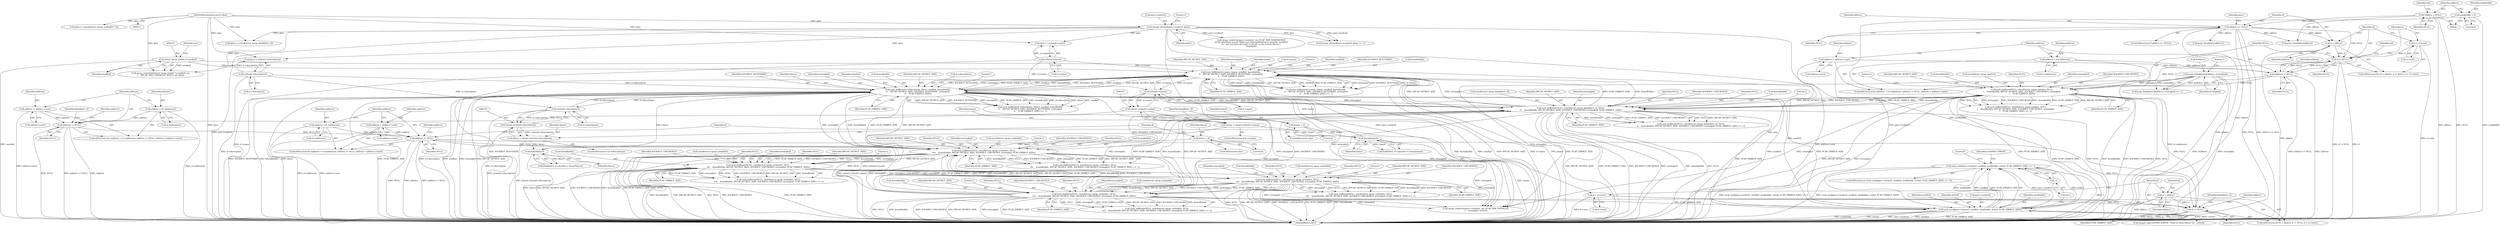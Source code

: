digraph "1_libpcap_617b12c0339db4891d117b661982126c495439ea@API" {
"1000604" [label="(Call,sock_send(pars->sockctrl, sendbuf, sendbufidx, errbuf, PCAP_ERRBUF_SIZE) == -1)"];
"1000605" [label="(Call,sock_send(pars->sockctrl, sendbuf, sendbufidx, errbuf, PCAP_ERRBUF_SIZE))"];
"1000137" [label="(Call,rpcapd_discard(pars->sockctrl, plen))"];
"1000115" [label="(MethodParameterIn,uint32 plen)"];
"1000273" [label="(Call,(struct rpcap_header *) sendbuf)"];
"1000434" [label="(Call,sock_bufferize(d->description, ldescr, sendbuf, &sendbufidx,\n\t\t    RPCAP_NETBUF_SIZE, SOCKBUF_BUFFERIZE, errmsgbuf,\n\t\t    PCAP_ERRBUF_SIZE))"];
"1000332" [label="(Call,strlen(d->description))"];
"1000205" [label="(Call,strlen(d->description))"];
"1000360" [label="(Call,htons(ldescr))"];
"1000337" [label="(Call,ldescr = 0)"];
"1000328" [label="(Call,ldescr = (short) strlen(d->description))"];
"1000330" [label="(Call,(short) strlen(d->description))"];
"1000417" [label="(Call,sock_bufferize(d->name, lname, sendbuf, &sendbufidx,\n\t\t    RPCAP_NETBUF_SIZE, SOCKBUF_BUFFERIZE, errmsgbuf,\n\t\t    PCAP_ERRBUF_SIZE))"];
"1000348" [label="(Call,strlen(d->name))"];
"1000215" [label="(Call,strlen(d->name))"];
"1000366" [label="(Call,htons(lname))"];
"1000353" [label="(Call,lname = 0)"];
"1000344" [label="(Call,lname = (short) strlen(d->name))"];
"1000346" [label="(Call,(short) strlen(d->name))"];
"1000305" [label="(Call,sock_bufferize(NULL, sizeof(struct rpcap_findalldevs_if), NULL,\n\t\t    &sendbufidx, RPCAP_NETBUF_SIZE, SOCKBUF_CHECKONLY, errmsgbuf, PCAP_ERRBUF_SIZE))"];
"1000284" [label="(Call,d != NULL)"];
"1000281" [label="(Call,d = alldevs)"];
"1000158" [label="(Call,alldevs == NULL)"];
"1000125" [label="(Call,*alldevs = NULL)"];
"1000287" [label="(Call,d = d->next)"];
"1000258" [label="(Call,sock_bufferize(NULL, sizeof(struct rpcap_header), NULL,\n\t    &sendbufidx, RPCAP_NETBUF_SIZE, SOCKBUF_CHECKONLY, errmsgbuf,\n\t    PCAP_ERRBUF_SIZE))"];
"1000188" [label="(Call,d != NULL)"];
"1000185" [label="(Call,d = alldevs)"];
"1000191" [label="(Call,d = d->next)"];
"1000229" [label="(Call,address != NULL)"];
"1000224" [label="(Call,address = d->addresses)"];
"1000232" [label="(Call,address = address->next)"];
"1000150" [label="(Call,pcap_findalldevs(&alldevs, errmsgbuf))"];
"1000455" [label="(Call,address != NULL)"];
"1000458" [label="(Call,address = address->next)"];
"1000450" [label="(Call,address = d->addresses)"];
"1000382" [label="(Call,address != NULL)"];
"1000377" [label="(Call,address = d->addresses)"];
"1000385" [label="(Call,address = address->next)"];
"1000577" [label="(Call,sock_bufferize(NULL, sizeof(struct rpcap_sockaddr), NULL,\n\t\t\t\t    &sendbufidx, RPCAP_NETBUF_SIZE, SOCKBUF_CHECKONLY, errmsgbuf, PCAP_ERRBUF_SIZE))"];
"1000546" [label="(Call,sock_bufferize(NULL, sizeof(struct rpcap_sockaddr), NULL,\n\t\t\t\t    &sendbufidx, RPCAP_NETBUF_SIZE, SOCKBUF_CHECKONLY, errmsgbuf, PCAP_ERRBUF_SIZE))"];
"1000515" [label="(Call,sock_bufferize(NULL, sizeof(struct rpcap_sockaddr), NULL,\n\t\t\t\t    &sendbufidx, RPCAP_NETBUF_SIZE, SOCKBUF_CHECKONLY, errmsgbuf, PCAP_ERRBUF_SIZE))"];
"1000484" [label="(Call,sock_bufferize(NULL, sizeof(struct rpcap_sockaddr), NULL,\n\t\t\t\t    &sendbufidx, RPCAP_NETBUF_SIZE, SOCKBUF_CHECKONLY, errmsgbuf, PCAP_ERRBUF_SIZE))"];
"1000121" [label="(Call,sendbufidx = 0)"];
"1000613" [label="(Call,-1)"];
"1000385" [label="(Call,address = address->next)"];
"1000486" [label="(Call,sizeof(struct rpcap_sockaddr))"];
"1000445" [label="(Identifier,PCAP_ERRBUF_SIZE)"];
"1000349" [label="(Call,d->name)"];
"1000315" [label="(Identifier,PCAP_ERRBUF_SIZE)"];
"1000258" [label="(Call,sock_bufferize(NULL, sizeof(struct rpcap_header), NULL,\n\t    &sendbufidx, RPCAP_NETBUF_SIZE, SOCKBUF_CHECKONLY, errmsgbuf,\n\t    PCAP_ERRBUF_SIZE))"];
"1000362" [label="(Call,findalldevs_if->namelen = htons(lname))"];
"1000314" [label="(Identifier,errmsgbuf)"];
"1000186" [label="(Identifier,d)"];
"1000273" [label="(Call,(struct rpcap_header *) sendbuf)"];
"1000257" [label="(Call,sock_bufferize(NULL, sizeof(struct rpcap_header), NULL,\n\t    &sendbufidx, RPCAP_NETBUF_SIZE, SOCKBUF_CHECKONLY, errmsgbuf,\n\t    PCAP_ERRBUF_SIZE) == -1)"];
"1000422" [label="(Identifier,sendbuf)"];
"1000610" [label="(Identifier,sendbufidx)"];
"1000137" [label="(Call,rpcapd_discard(pars->sockctrl, plen))"];
"1000232" [label="(Call,address = address->next)"];
"1000270" [label="(Literal,1)"];
"1000386" [label="(Identifier,address)"];
"1000522" [label="(Identifier,RPCAP_NETBUF_SIZE)"];
"1000652" [label="(MethodReturn,RET)"];
"1000141" [label="(Identifier,plen)"];
"1000213" [label="(Call,plen+= strlen(d->name))"];
"1000219" [label="(Call,plen+= sizeof(struct rpcap_findalldevs_if))"];
"1000468" [label="(Identifier,address)"];
"1000609" [label="(Identifier,sendbuf)"];
"1000494" [label="(Identifier,PCAP_ERRBUF_SIZE)"];
"1000346" [label="(Call,(short) strlen(d->name))"];
"1000548" [label="(Call,sizeof(struct rpcap_sockaddr))"];
"1000460" [label="(Call,address->next)"];
"1000344" [label="(Call,lname = (short) strlen(d->name))"];
"1000265" [label="(Identifier,RPCAP_NETBUF_SIZE)"];
"1000304" [label="(Call,sock_bufferize(NULL, sizeof(struct rpcap_findalldevs_if), NULL,\n\t\t    &sendbufidx, RPCAP_NETBUF_SIZE, SOCKBUF_CHECKONLY, errmsgbuf, PCAP_ERRBUF_SIZE) == -1)"];
"1000514" [label="(Call,sock_bufferize(NULL, sizeof(struct rpcap_sockaddr), NULL,\n\t\t\t\t    &sendbufidx, RPCAP_NETBUF_SIZE, SOCKBUF_CHECKONLY, errmsgbuf, PCAP_ERRBUF_SIZE) == -1)"];
"1000275" [label="(Identifier,sendbuf)"];
"1000233" [label="(Identifier,address)"];
"1000116" [label="(Block,)"];
"1000241" [label="(Identifier,address)"];
"1000426" [label="(Identifier,SOCKBUF_BUFFERIZE)"];
"1000587" [label="(Identifier,PCAP_ERRBUF_SIZE)"];
"1000578" [label="(Identifier,NULL)"];
"1000115" [label="(MethodParameterIn,uint32 plen)"];
"1000306" [label="(Identifier,NULL)"];
"1000585" [label="(Identifier,SOCKBUF_CHECKONLY)"];
"1000313" [label="(Identifier,SOCKBUF_CHECKONLY)"];
"1000447" [label="(Literal,1)"];
"1000234" [label="(Call,address->next)"];
"1000356" [label="(Call,findalldevs_if->desclen = htons(ldescr))"];
"1000484" [label="(Call,sock_bufferize(NULL, sizeof(struct rpcap_sockaddr), NULL,\n\t\t\t\t    &sendbufidx, RPCAP_NETBUF_SIZE, SOCKBUF_CHECKONLY, errmsgbuf, PCAP_ERRBUF_SIZE))"];
"1000328" [label="(Call,ldescr = (short) strlen(d->description))"];
"1000379" [label="(Call,d->addresses)"];
"1000352" [label="(ControlStructure,else)"];
"1000581" [label="(Identifier,NULL)"];
"1000123" [label="(Literal,0)"];
"1000456" [label="(Identifier,address)"];
"1000126" [label="(Identifier,alldevs)"];
"1000287" [label="(Call,d = d->next)"];
"1000247" [label="(Call,plen+= (sizeof(struct rpcap_sockaddr) * 4))"];
"1000617" [label="(Identifier,LOGPRIO_ERROR)"];
"1000367" [label="(Identifier,lname)"];
"1000603" [label="(ControlStructure,if (sock_send(pars->sockctrl, sendbuf, sendbufidx, errbuf, PCAP_ERRBUF_SIZE) == -1))"];
"1000143" [label="(Literal,1)"];
"1000215" [label="(Call,strlen(d->name))"];
"1000483" [label="(Call,sock_bufferize(NULL, sizeof(struct rpcap_sockaddr), NULL,\n\t\t\t\t    &sendbufidx, RPCAP_NETBUF_SIZE, SOCKBUF_CHECKONLY, errmsgbuf, PCAP_ERRBUF_SIZE) == -1)"];
"1000496" [label="(Literal,1)"];
"1000205" [label="(Call,strlen(d->description))"];
"1000206" [label="(Call,d->description)"];
"1000458" [label="(Call,address = address->next)"];
"1000527" [label="(Literal,1)"];
"1000605" [label="(Call,sock_send(pars->sockctrl, sendbuf, sendbufidx, errbuf, PCAP_ERRBUF_SIZE))"];
"1000443" [label="(Identifier,SOCKBUF_BUFFERIZE)"];
"1000189" [label="(Identifier,d)"];
"1000340" [label="(ControlStructure,if (d->name))"];
"1000520" [label="(Call,&sendbufidx)"];
"1000546" [label="(Call,sock_bufferize(NULL, sizeof(struct rpcap_sockaddr), NULL,\n\t\t\t\t    &sendbufidx, RPCAP_NETBUF_SIZE, SOCKBUF_CHECKONLY, errmsgbuf, PCAP_ERRBUF_SIZE))"];
"1000164" [label="(Call,rpcap_senderror(pars->sockctrl, ver, PCAP_ERR_NOREMOTEIF,\n\t\t\t\"No interfaces found! Make sure libpcap/WinPcap is properly installed\"\n\t\t\t\" and you have the right to access to the remote device.\",\n\t\t\terrbuf))"];
"1000457" [label="(Identifier,NULL)"];
"1000136" [label="(Call,rpcapd_discard(pars->sockctrl, plen) == -1)"];
"1000309" [label="(Identifier,NULL)"];
"1000216" [label="(Call,d->name)"];
"1000160" [label="(Identifier,NULL)"];
"1000492" [label="(Identifier,SOCKBUF_CHECKONLY)"];
"1000488" [label="(Identifier,NULL)"];
"1000452" [label="(Call,d->addresses)"];
"1000489" [label="(Call,&sendbufidx)"];
"1000433" [label="(Call,sock_bufferize(d->description, ldescr, sendbuf, &sendbufidx,\n\t\t    RPCAP_NETBUF_SIZE, SOCKBUF_BUFFERIZE, errmsgbuf,\n\t\t    PCAP_ERRBUF_SIZE) == -1)"];
"1000423" [label="(Call,&sendbufidx)"];
"1000451" [label="(Identifier,address)"];
"1000428" [label="(Identifier,PCAP_ERRBUF_SIZE)"];
"1000149" [label="(Call,pcap_findalldevs(&alldevs, errmsgbuf) == -1)"];
"1000272" [label="(Call,rpcap_createhdr((struct rpcap_header *) sendbuf, ver,\n\t    RPCAP_MSG_FINDALLIF_REPLY, nif, plen))"];
"1000383" [label="(Identifier,address)"];
"1000263" [label="(Call,&sendbufidx)"];
"1000226" [label="(Call,d->addresses)"];
"1000438" [label="(Identifier,ldescr)"];
"1000288" [label="(Identifier,d)"];
"1000614" [label="(Literal,1)"];
"1000192" [label="(Identifier,d)"];
"1000260" [label="(Call,sizeof(struct rpcap_header))"];
"1000231" [label="(Identifier,NULL)"];
"1000547" [label="(Identifier,NULL)"];
"1000361" [label="(Identifier,ldescr)"];
"1000558" [label="(Literal,1)"];
"1000378" [label="(Identifier,address)"];
"1000310" [label="(Call,&sendbufidx)"];
"1000624" [label="(Literal,0)"];
"1000523" [label="(Identifier,SOCKBUF_CHECKONLY)"];
"1000425" [label="(Identifier,RPCAP_NETBUF_SIZE)"];
"1000296" [label="(Identifier,findalldevs_if)"];
"1000285" [label="(Identifier,d)"];
"1000444" [label="(Identifier,errmsgbuf)"];
"1000348" [label="(Call,strlen(d->name))"];
"1000387" [label="(Call,address->next)"];
"1000224" [label="(Call,address = d->addresses)"];
"1000330" [label="(Call,(short) strlen(d->description))"];
"1000586" [label="(Identifier,errmsgbuf)"];
"1000427" [label="(Identifier,errmsgbuf)"];
"1000345" [label="(Identifier,lname)"];
"1000491" [label="(Identifier,RPCAP_NETBUF_SIZE)"];
"1000122" [label="(Identifier,sendbufidx)"];
"1000281" [label="(Call,d = alldevs)"];
"1000602" [label="(Identifier,alldevs)"];
"1000360" [label="(Call,htons(ldescr))"];
"1000545" [label="(Call,sock_bufferize(NULL, sizeof(struct rpcap_sockaddr), NULL,\n\t\t\t\t    &sendbufidx, RPCAP_NETBUF_SIZE, SOCKBUF_CHECKONLY, errmsgbuf, PCAP_ERRBUF_SIZE) == -1)"];
"1000517" [label="(Call,sizeof(struct rpcap_sockaddr))"];
"1000157" [label="(ControlStructure,if (alldevs == NULL))"];
"1000155" [label="(Literal,1)"];
"1000604" [label="(Call,sock_send(pars->sockctrl, sendbuf, sendbufidx, errbuf, PCAP_ERRBUF_SIZE) == -1)"];
"1000553" [label="(Identifier,RPCAP_NETBUF_SIZE)"];
"1000485" [label="(Identifier,NULL)"];
"1000305" [label="(Call,sock_bufferize(NULL, sizeof(struct rpcap_findalldevs_if), NULL,\n\t\t    &sendbufidx, RPCAP_NETBUF_SIZE, SOCKBUF_CHECKONLY, errmsgbuf, PCAP_ERRBUF_SIZE))"];
"1000190" [label="(Identifier,NULL)"];
"1000337" [label="(Call,ldescr = 0)"];
"1000449" [label="(ControlStructure,for (address = d->addresses; address != NULL; address = address->next))"];
"1000354" [label="(Identifier,lname)"];
"1000289" [label="(Call,d->next)"];
"1000230" [label="(Identifier,address)"];
"1000376" [label="(ControlStructure,for (address = d->addresses; address != NULL; address = address->next))"];
"1000611" [label="(Identifier,errbuf)"];
"1000409" [label="(Identifier,findalldevs_if)"];
"1000153" [label="(Identifier,errmsgbuf)"];
"1000133" [label="(Identifier,nif)"];
"1000554" [label="(Identifier,SOCKBUF_CHECKONLY)"];
"1000127" [label="(Identifier,NULL)"];
"1000421" [label="(Identifier,lname)"];
"1000613" [label="(Call,-1)"];
"1000282" [label="(Identifier,d)"];
"1000329" [label="(Identifier,ldescr)"];
"1000338" [label="(Identifier,ldescr)"];
"1000268" [label="(Identifier,PCAP_ERRBUF_SIZE)"];
"1000358" [label="(Identifier,findalldevs_if)"];
"1000283" [label="(Identifier,alldevs)"];
"1000525" [label="(Identifier,PCAP_ERRBUF_SIZE)"];
"1000280" [label="(ControlStructure,for (d = alldevs; d != NULL; d = d->next))"];
"1000516" [label="(Identifier,NULL)"];
"1000276" [label="(Identifier,ver)"];
"1000524" [label="(Identifier,errmsgbuf)"];
"1000417" [label="(Call,sock_bufferize(d->name, lname, sendbuf, &sendbufidx,\n\t\t    RPCAP_NETBUF_SIZE, SOCKBUF_BUFFERIZE, errmsgbuf,\n\t\t    PCAP_ERRBUF_SIZE))"];
"1000317" [label="(Literal,1)"];
"1000150" [label="(Call,pcap_findalldevs(&alldevs, errmsgbuf))"];
"1000336" [label="(ControlStructure,else)"];
"1000601" [label="(Call,pcap_freealldevs(alldevs))"];
"1000259" [label="(Identifier,NULL)"];
"1000158" [label="(Call,alldevs == NULL)"];
"1000394" [label="(Identifier,address)"];
"1000262" [label="(Identifier,NULL)"];
"1000121" [label="(Call,sendbufidx = 0)"];
"1000384" [label="(Identifier,NULL)"];
"1000342" [label="(Identifier,d)"];
"1000579" [label="(Call,sizeof(struct rpcap_sockaddr))"];
"1000324" [label="(ControlStructure,if (d->description))"];
"1000612" [label="(Identifier,PCAP_ERRBUF_SIZE)"];
"1000582" [label="(Call,&sendbufidx)"];
"1000515" [label="(Call,sock_bufferize(NULL, sizeof(struct rpcap_sockaddr), NULL,\n\t\t\t\t    &sendbufidx, RPCAP_NETBUF_SIZE, SOCKBUF_CHECKONLY, errmsgbuf, PCAP_ERRBUF_SIZE))"];
"1000519" [label="(Identifier,NULL)"];
"1000439" [label="(Identifier,sendbuf)"];
"1000166" [label="(Identifier,pars)"];
"1000188" [label="(Call,d != NULL)"];
"1000307" [label="(Call,sizeof(struct rpcap_findalldevs_if))"];
"1000382" [label="(Call,address != NULL)"];
"1000198" [label="(Identifier,nif)"];
"1000355" [label="(Literal,0)"];
"1000151" [label="(Call,&alldevs)"];
"1000267" [label="(Identifier,errmsgbuf)"];
"1000191" [label="(Call,d = d->next)"];
"1000577" [label="(Call,sock_bufferize(NULL, sizeof(struct rpcap_sockaddr), NULL,\n\t\t\t\t    &sendbufidx, RPCAP_NETBUF_SIZE, SOCKBUF_CHECKONLY, errmsgbuf, PCAP_ERRBUF_SIZE))"];
"1000576" [label="(Call,sock_bufferize(NULL, sizeof(struct rpcap_sockaddr), NULL,\n\t\t\t\t    &sendbufidx, RPCAP_NETBUF_SIZE, SOCKBUF_CHECKONLY, errmsgbuf, PCAP_ERRBUF_SIZE) == -1)"];
"1000223" [label="(ControlStructure,for (address = d->addresses; address != NULL; address = address->next))"];
"1000584" [label="(Identifier,RPCAP_NETBUF_SIZE)"];
"1000555" [label="(Identifier,errmsgbuf)"];
"1000416" [label="(Call,sock_bufferize(d->name, lname, sendbuf, &sendbufidx,\n\t\t    RPCAP_NETBUF_SIZE, SOCKBUF_BUFFERIZE, errmsgbuf,\n\t\t    PCAP_ERRBUF_SIZE) == -1)"];
"1000332" [label="(Call,strlen(d->description))"];
"1000628" [label="(Call,pcap_freealldevs(alldevs))"];
"1000284" [label="(Call,d != NULL)"];
"1000225" [label="(Identifier,address)"];
"1000286" [label="(Identifier,NULL)"];
"1000184" [label="(ControlStructure,for (d = alldevs; d != NULL; d = d->next))"];
"1000353" [label="(Call,lname = 0)"];
"1000418" [label="(Call,d->name)"];
"1000616" [label="(Call,rpcapd_log(LOGPRIO_ERROR, \"Send to client failed: %s\", errbuf))"];
"1000138" [label="(Call,pars->sockctrl)"];
"1000589" [label="(Literal,1)"];
"1000203" [label="(Call,plen+= strlen(d->description))"];
"1000312" [label="(Identifier,RPCAP_NETBUF_SIZE)"];
"1000229" [label="(Call,address != NULL)"];
"1000266" [label="(Identifier,SOCKBUF_CHECKONLY)"];
"1000556" [label="(Identifier,PCAP_ERRBUF_SIZE)"];
"1000632" [label="(Call,rpcap_senderror(pars->sockctrl, ver, PCAP_ERR_FINDALLIF,\n\t    errmsgbuf, errbuf))"];
"1000159" [label="(Identifier,alldevs)"];
"1000125" [label="(Call,*alldevs = NULL)"];
"1000187" [label="(Identifier,alldevs)"];
"1000377" [label="(Call,address = d->addresses)"];
"1000551" [label="(Call,&sendbufidx)"];
"1000493" [label="(Identifier,errmsgbuf)"];
"1000434" [label="(Call,sock_bufferize(d->description, ldescr, sendbuf, &sendbufidx,\n\t\t    RPCAP_NETBUF_SIZE, SOCKBUF_BUFFERIZE, errmsgbuf,\n\t\t    PCAP_ERRBUF_SIZE))"];
"1000450" [label="(Call,address = d->addresses)"];
"1000430" [label="(Literal,1)"];
"1000550" [label="(Identifier,NULL)"];
"1000440" [label="(Call,&sendbufidx)"];
"1000455" [label="(Call,address != NULL)"];
"1000333" [label="(Call,d->description)"];
"1000339" [label="(Literal,0)"];
"1000459" [label="(Identifier,address)"];
"1000606" [label="(Call,pars->sockctrl)"];
"1000442" [label="(Identifier,RPCAP_NETBUF_SIZE)"];
"1000185" [label="(Call,d = alldevs)"];
"1000193" [label="(Call,d->next)"];
"1000435" [label="(Call,d->description)"];
"1000366" [label="(Call,htons(lname))"];
"1000604" -> "1000603"  [label="AST: "];
"1000604" -> "1000613"  [label="CFG: "];
"1000605" -> "1000604"  [label="AST: "];
"1000613" -> "1000604"  [label="AST: "];
"1000617" -> "1000604"  [label="CFG: "];
"1000624" -> "1000604"  [label="CFG: "];
"1000604" -> "1000652"  [label="DDG: -1"];
"1000604" -> "1000652"  [label="DDG: sock_send(pars->sockctrl, sendbuf, sendbufidx, errbuf, PCAP_ERRBUF_SIZE) == -1"];
"1000604" -> "1000652"  [label="DDG: sock_send(pars->sockctrl, sendbuf, sendbufidx, errbuf, PCAP_ERRBUF_SIZE)"];
"1000605" -> "1000604"  [label="DDG: pars->sockctrl"];
"1000605" -> "1000604"  [label="DDG: errbuf"];
"1000605" -> "1000604"  [label="DDG: sendbufidx"];
"1000605" -> "1000604"  [label="DDG: sendbuf"];
"1000605" -> "1000604"  [label="DDG: PCAP_ERRBUF_SIZE"];
"1000613" -> "1000604"  [label="DDG: 1"];
"1000605" -> "1000612"  [label="CFG: "];
"1000606" -> "1000605"  [label="AST: "];
"1000609" -> "1000605"  [label="AST: "];
"1000610" -> "1000605"  [label="AST: "];
"1000611" -> "1000605"  [label="AST: "];
"1000612" -> "1000605"  [label="AST: "];
"1000614" -> "1000605"  [label="CFG: "];
"1000605" -> "1000652"  [label="DDG: sendbufidx"];
"1000605" -> "1000652"  [label="DDG: errbuf"];
"1000605" -> "1000652"  [label="DDG: pars->sockctrl"];
"1000605" -> "1000652"  [label="DDG: sendbuf"];
"1000605" -> "1000652"  [label="DDG: PCAP_ERRBUF_SIZE"];
"1000137" -> "1000605"  [label="DDG: pars->sockctrl"];
"1000273" -> "1000605"  [label="DDG: sendbuf"];
"1000434" -> "1000605"  [label="DDG: sendbuf"];
"1000434" -> "1000605"  [label="DDG: PCAP_ERRBUF_SIZE"];
"1000121" -> "1000605"  [label="DDG: sendbufidx"];
"1000305" -> "1000605"  [label="DDG: PCAP_ERRBUF_SIZE"];
"1000258" -> "1000605"  [label="DDG: PCAP_ERRBUF_SIZE"];
"1000577" -> "1000605"  [label="DDG: PCAP_ERRBUF_SIZE"];
"1000605" -> "1000616"  [label="DDG: errbuf"];
"1000137" -> "1000136"  [label="AST: "];
"1000137" -> "1000141"  [label="CFG: "];
"1000138" -> "1000137"  [label="AST: "];
"1000141" -> "1000137"  [label="AST: "];
"1000143" -> "1000137"  [label="CFG: "];
"1000137" -> "1000652"  [label="DDG: plen"];
"1000137" -> "1000652"  [label="DDG: pars->sockctrl"];
"1000137" -> "1000136"  [label="DDG: pars->sockctrl"];
"1000137" -> "1000136"  [label="DDG: plen"];
"1000115" -> "1000137"  [label="DDG: plen"];
"1000137" -> "1000164"  [label="DDG: pars->sockctrl"];
"1000137" -> "1000203"  [label="DDG: plen"];
"1000137" -> "1000213"  [label="DDG: plen"];
"1000137" -> "1000219"  [label="DDG: plen"];
"1000137" -> "1000272"  [label="DDG: plen"];
"1000137" -> "1000632"  [label="DDG: pars->sockctrl"];
"1000115" -> "1000112"  [label="AST: "];
"1000115" -> "1000652"  [label="DDG: plen"];
"1000115" -> "1000203"  [label="DDG: plen"];
"1000115" -> "1000213"  [label="DDG: plen"];
"1000115" -> "1000219"  [label="DDG: plen"];
"1000115" -> "1000247"  [label="DDG: plen"];
"1000115" -> "1000272"  [label="DDG: plen"];
"1000273" -> "1000272"  [label="AST: "];
"1000273" -> "1000275"  [label="CFG: "];
"1000274" -> "1000273"  [label="AST: "];
"1000275" -> "1000273"  [label="AST: "];
"1000276" -> "1000273"  [label="CFG: "];
"1000273" -> "1000652"  [label="DDG: sendbuf"];
"1000273" -> "1000272"  [label="DDG: sendbuf"];
"1000273" -> "1000417"  [label="DDG: sendbuf"];
"1000434" -> "1000433"  [label="AST: "];
"1000434" -> "1000445"  [label="CFG: "];
"1000435" -> "1000434"  [label="AST: "];
"1000438" -> "1000434"  [label="AST: "];
"1000439" -> "1000434"  [label="AST: "];
"1000440" -> "1000434"  [label="AST: "];
"1000442" -> "1000434"  [label="AST: "];
"1000443" -> "1000434"  [label="AST: "];
"1000444" -> "1000434"  [label="AST: "];
"1000445" -> "1000434"  [label="AST: "];
"1000447" -> "1000434"  [label="CFG: "];
"1000434" -> "1000652"  [label="DDG: RPCAP_NETBUF_SIZE"];
"1000434" -> "1000652"  [label="DDG: SOCKBUF_BUFFERIZE"];
"1000434" -> "1000652"  [label="DDG: &sendbufidx"];
"1000434" -> "1000652"  [label="DDG: ldescr"];
"1000434" -> "1000652"  [label="DDG: PCAP_ERRBUF_SIZE"];
"1000434" -> "1000652"  [label="DDG: d->description"];
"1000434" -> "1000652"  [label="DDG: sendbuf"];
"1000434" -> "1000652"  [label="DDG: errmsgbuf"];
"1000434" -> "1000305"  [label="DDG: &sendbufidx"];
"1000434" -> "1000305"  [label="DDG: RPCAP_NETBUF_SIZE"];
"1000434" -> "1000305"  [label="DDG: errmsgbuf"];
"1000434" -> "1000305"  [label="DDG: PCAP_ERRBUF_SIZE"];
"1000434" -> "1000332"  [label="DDG: d->description"];
"1000434" -> "1000417"  [label="DDG: sendbuf"];
"1000434" -> "1000417"  [label="DDG: SOCKBUF_BUFFERIZE"];
"1000434" -> "1000433"  [label="DDG: RPCAP_NETBUF_SIZE"];
"1000434" -> "1000433"  [label="DDG: SOCKBUF_BUFFERIZE"];
"1000434" -> "1000433"  [label="DDG: errmsgbuf"];
"1000434" -> "1000433"  [label="DDG: PCAP_ERRBUF_SIZE"];
"1000434" -> "1000433"  [label="DDG: &sendbufidx"];
"1000434" -> "1000433"  [label="DDG: d->description"];
"1000434" -> "1000433"  [label="DDG: ldescr"];
"1000434" -> "1000433"  [label="DDG: sendbuf"];
"1000332" -> "1000434"  [label="DDG: d->description"];
"1000205" -> "1000434"  [label="DDG: d->description"];
"1000360" -> "1000434"  [label="DDG: ldescr"];
"1000417" -> "1000434"  [label="DDG: sendbuf"];
"1000417" -> "1000434"  [label="DDG: &sendbufidx"];
"1000417" -> "1000434"  [label="DDG: RPCAP_NETBUF_SIZE"];
"1000417" -> "1000434"  [label="DDG: SOCKBUF_BUFFERIZE"];
"1000417" -> "1000434"  [label="DDG: errmsgbuf"];
"1000417" -> "1000434"  [label="DDG: PCAP_ERRBUF_SIZE"];
"1000434" -> "1000484"  [label="DDG: &sendbufidx"];
"1000434" -> "1000484"  [label="DDG: RPCAP_NETBUF_SIZE"];
"1000434" -> "1000484"  [label="DDG: errmsgbuf"];
"1000434" -> "1000484"  [label="DDG: PCAP_ERRBUF_SIZE"];
"1000434" -> "1000632"  [label="DDG: errmsgbuf"];
"1000332" -> "1000330"  [label="AST: "];
"1000332" -> "1000333"  [label="CFG: "];
"1000333" -> "1000332"  [label="AST: "];
"1000330" -> "1000332"  [label="CFG: "];
"1000332" -> "1000652"  [label="DDG: d->description"];
"1000332" -> "1000330"  [label="DDG: d->description"];
"1000205" -> "1000332"  [label="DDG: d->description"];
"1000205" -> "1000203"  [label="AST: "];
"1000205" -> "1000206"  [label="CFG: "];
"1000206" -> "1000205"  [label="AST: "];
"1000203" -> "1000205"  [label="CFG: "];
"1000205" -> "1000652"  [label="DDG: d->description"];
"1000205" -> "1000203"  [label="DDG: d->description"];
"1000360" -> "1000356"  [label="AST: "];
"1000360" -> "1000361"  [label="CFG: "];
"1000361" -> "1000360"  [label="AST: "];
"1000356" -> "1000360"  [label="CFG: "];
"1000360" -> "1000652"  [label="DDG: ldescr"];
"1000360" -> "1000356"  [label="DDG: ldescr"];
"1000337" -> "1000360"  [label="DDG: ldescr"];
"1000328" -> "1000360"  [label="DDG: ldescr"];
"1000337" -> "1000336"  [label="AST: "];
"1000337" -> "1000339"  [label="CFG: "];
"1000338" -> "1000337"  [label="AST: "];
"1000339" -> "1000337"  [label="AST: "];
"1000342" -> "1000337"  [label="CFG: "];
"1000328" -> "1000324"  [label="AST: "];
"1000328" -> "1000330"  [label="CFG: "];
"1000329" -> "1000328"  [label="AST: "];
"1000330" -> "1000328"  [label="AST: "];
"1000342" -> "1000328"  [label="CFG: "];
"1000328" -> "1000652"  [label="DDG: (short) strlen(d->description)"];
"1000330" -> "1000328"  [label="DDG: strlen(d->description)"];
"1000331" -> "1000330"  [label="AST: "];
"1000330" -> "1000652"  [label="DDG: strlen(d->description)"];
"1000417" -> "1000416"  [label="AST: "];
"1000417" -> "1000428"  [label="CFG: "];
"1000418" -> "1000417"  [label="AST: "];
"1000421" -> "1000417"  [label="AST: "];
"1000422" -> "1000417"  [label="AST: "];
"1000423" -> "1000417"  [label="AST: "];
"1000425" -> "1000417"  [label="AST: "];
"1000426" -> "1000417"  [label="AST: "];
"1000427" -> "1000417"  [label="AST: "];
"1000428" -> "1000417"  [label="AST: "];
"1000430" -> "1000417"  [label="CFG: "];
"1000417" -> "1000652"  [label="DDG: PCAP_ERRBUF_SIZE"];
"1000417" -> "1000652"  [label="DDG: SOCKBUF_BUFFERIZE"];
"1000417" -> "1000652"  [label="DDG: &sendbufidx"];
"1000417" -> "1000652"  [label="DDG: sendbuf"];
"1000417" -> "1000652"  [label="DDG: RPCAP_NETBUF_SIZE"];
"1000417" -> "1000652"  [label="DDG: d->name"];
"1000417" -> "1000652"  [label="DDG: lname"];
"1000417" -> "1000348"  [label="DDG: d->name"];
"1000417" -> "1000416"  [label="DDG: errmsgbuf"];
"1000417" -> "1000416"  [label="DDG: SOCKBUF_BUFFERIZE"];
"1000417" -> "1000416"  [label="DDG: d->name"];
"1000417" -> "1000416"  [label="DDG: lname"];
"1000417" -> "1000416"  [label="DDG: &sendbufidx"];
"1000417" -> "1000416"  [label="DDG: RPCAP_NETBUF_SIZE"];
"1000417" -> "1000416"  [label="DDG: sendbuf"];
"1000417" -> "1000416"  [label="DDG: PCAP_ERRBUF_SIZE"];
"1000348" -> "1000417"  [label="DDG: d->name"];
"1000215" -> "1000417"  [label="DDG: d->name"];
"1000366" -> "1000417"  [label="DDG: lname"];
"1000305" -> "1000417"  [label="DDG: &sendbufidx"];
"1000305" -> "1000417"  [label="DDG: RPCAP_NETBUF_SIZE"];
"1000305" -> "1000417"  [label="DDG: errmsgbuf"];
"1000305" -> "1000417"  [label="DDG: PCAP_ERRBUF_SIZE"];
"1000417" -> "1000632"  [label="DDG: errmsgbuf"];
"1000348" -> "1000346"  [label="AST: "];
"1000348" -> "1000349"  [label="CFG: "];
"1000349" -> "1000348"  [label="AST: "];
"1000346" -> "1000348"  [label="CFG: "];
"1000348" -> "1000652"  [label="DDG: d->name"];
"1000348" -> "1000346"  [label="DDG: d->name"];
"1000215" -> "1000348"  [label="DDG: d->name"];
"1000215" -> "1000213"  [label="AST: "];
"1000215" -> "1000216"  [label="CFG: "];
"1000216" -> "1000215"  [label="AST: "];
"1000213" -> "1000215"  [label="CFG: "];
"1000215" -> "1000652"  [label="DDG: d->name"];
"1000215" -> "1000213"  [label="DDG: d->name"];
"1000366" -> "1000362"  [label="AST: "];
"1000366" -> "1000367"  [label="CFG: "];
"1000367" -> "1000366"  [label="AST: "];
"1000362" -> "1000366"  [label="CFG: "];
"1000366" -> "1000652"  [label="DDG: lname"];
"1000366" -> "1000362"  [label="DDG: lname"];
"1000353" -> "1000366"  [label="DDG: lname"];
"1000344" -> "1000366"  [label="DDG: lname"];
"1000353" -> "1000352"  [label="AST: "];
"1000353" -> "1000355"  [label="CFG: "];
"1000354" -> "1000353"  [label="AST: "];
"1000355" -> "1000353"  [label="AST: "];
"1000358" -> "1000353"  [label="CFG: "];
"1000344" -> "1000340"  [label="AST: "];
"1000344" -> "1000346"  [label="CFG: "];
"1000345" -> "1000344"  [label="AST: "];
"1000346" -> "1000344"  [label="AST: "];
"1000358" -> "1000344"  [label="CFG: "];
"1000344" -> "1000652"  [label="DDG: (short) strlen(d->name)"];
"1000346" -> "1000344"  [label="DDG: strlen(d->name)"];
"1000347" -> "1000346"  [label="AST: "];
"1000346" -> "1000652"  [label="DDG: strlen(d->name)"];
"1000305" -> "1000304"  [label="AST: "];
"1000305" -> "1000315"  [label="CFG: "];
"1000306" -> "1000305"  [label="AST: "];
"1000307" -> "1000305"  [label="AST: "];
"1000309" -> "1000305"  [label="AST: "];
"1000310" -> "1000305"  [label="AST: "];
"1000312" -> "1000305"  [label="AST: "];
"1000313" -> "1000305"  [label="AST: "];
"1000314" -> "1000305"  [label="AST: "];
"1000315" -> "1000305"  [label="AST: "];
"1000317" -> "1000305"  [label="CFG: "];
"1000305" -> "1000652"  [label="DDG: &sendbufidx"];
"1000305" -> "1000652"  [label="DDG: NULL"];
"1000305" -> "1000652"  [label="DDG: RPCAP_NETBUF_SIZE"];
"1000305" -> "1000652"  [label="DDG: PCAP_ERRBUF_SIZE"];
"1000305" -> "1000652"  [label="DDG: SOCKBUF_CHECKONLY"];
"1000305" -> "1000652"  [label="DDG: errmsgbuf"];
"1000305" -> "1000304"  [label="DDG: NULL"];
"1000305" -> "1000304"  [label="DDG: RPCAP_NETBUF_SIZE"];
"1000305" -> "1000304"  [label="DDG: &sendbufidx"];
"1000305" -> "1000304"  [label="DDG: errmsgbuf"];
"1000305" -> "1000304"  [label="DDG: PCAP_ERRBUF_SIZE"];
"1000305" -> "1000304"  [label="DDG: SOCKBUF_CHECKONLY"];
"1000284" -> "1000305"  [label="DDG: NULL"];
"1000258" -> "1000305"  [label="DDG: &sendbufidx"];
"1000258" -> "1000305"  [label="DDG: RPCAP_NETBUF_SIZE"];
"1000258" -> "1000305"  [label="DDG: SOCKBUF_CHECKONLY"];
"1000258" -> "1000305"  [label="DDG: errmsgbuf"];
"1000258" -> "1000305"  [label="DDG: PCAP_ERRBUF_SIZE"];
"1000577" -> "1000305"  [label="DDG: &sendbufidx"];
"1000577" -> "1000305"  [label="DDG: RPCAP_NETBUF_SIZE"];
"1000577" -> "1000305"  [label="DDG: SOCKBUF_CHECKONLY"];
"1000577" -> "1000305"  [label="DDG: errmsgbuf"];
"1000577" -> "1000305"  [label="DDG: PCAP_ERRBUF_SIZE"];
"1000305" -> "1000382"  [label="DDG: NULL"];
"1000305" -> "1000484"  [label="DDG: SOCKBUF_CHECKONLY"];
"1000305" -> "1000632"  [label="DDG: errmsgbuf"];
"1000284" -> "1000280"  [label="AST: "];
"1000284" -> "1000286"  [label="CFG: "];
"1000285" -> "1000284"  [label="AST: "];
"1000286" -> "1000284"  [label="AST: "];
"1000296" -> "1000284"  [label="CFG: "];
"1000602" -> "1000284"  [label="CFG: "];
"1000284" -> "1000652"  [label="DDG: NULL"];
"1000284" -> "1000652"  [label="DDG: d"];
"1000284" -> "1000652"  [label="DDG: d != NULL"];
"1000281" -> "1000284"  [label="DDG: d"];
"1000287" -> "1000284"  [label="DDG: d"];
"1000258" -> "1000284"  [label="DDG: NULL"];
"1000455" -> "1000284"  [label="DDG: NULL"];
"1000577" -> "1000284"  [label="DDG: NULL"];
"1000281" -> "1000280"  [label="AST: "];
"1000281" -> "1000283"  [label="CFG: "];
"1000282" -> "1000281"  [label="AST: "];
"1000283" -> "1000281"  [label="AST: "];
"1000285" -> "1000281"  [label="CFG: "];
"1000281" -> "1000652"  [label="DDG: alldevs"];
"1000158" -> "1000281"  [label="DDG: alldevs"];
"1000158" -> "1000157"  [label="AST: "];
"1000158" -> "1000160"  [label="CFG: "];
"1000159" -> "1000158"  [label="AST: "];
"1000160" -> "1000158"  [label="AST: "];
"1000166" -> "1000158"  [label="CFG: "];
"1000186" -> "1000158"  [label="CFG: "];
"1000158" -> "1000652"  [label="DDG: alldevs"];
"1000158" -> "1000652"  [label="DDG: NULL"];
"1000158" -> "1000652"  [label="DDG: alldevs == NULL"];
"1000125" -> "1000158"  [label="DDG: alldevs"];
"1000158" -> "1000185"  [label="DDG: alldevs"];
"1000158" -> "1000188"  [label="DDG: NULL"];
"1000158" -> "1000601"  [label="DDG: alldevs"];
"1000158" -> "1000628"  [label="DDG: alldevs"];
"1000125" -> "1000116"  [label="AST: "];
"1000125" -> "1000127"  [label="CFG: "];
"1000126" -> "1000125"  [label="AST: "];
"1000127" -> "1000125"  [label="AST: "];
"1000133" -> "1000125"  [label="CFG: "];
"1000125" -> "1000652"  [label="DDG: alldevs"];
"1000125" -> "1000652"  [label="DDG: NULL"];
"1000125" -> "1000628"  [label="DDG: alldevs"];
"1000287" -> "1000280"  [label="AST: "];
"1000287" -> "1000289"  [label="CFG: "];
"1000288" -> "1000287"  [label="AST: "];
"1000289" -> "1000287"  [label="AST: "];
"1000285" -> "1000287"  [label="CFG: "];
"1000287" -> "1000652"  [label="DDG: d->next"];
"1000258" -> "1000257"  [label="AST: "];
"1000258" -> "1000268"  [label="CFG: "];
"1000259" -> "1000258"  [label="AST: "];
"1000260" -> "1000258"  [label="AST: "];
"1000262" -> "1000258"  [label="AST: "];
"1000263" -> "1000258"  [label="AST: "];
"1000265" -> "1000258"  [label="AST: "];
"1000266" -> "1000258"  [label="AST: "];
"1000267" -> "1000258"  [label="AST: "];
"1000268" -> "1000258"  [label="AST: "];
"1000270" -> "1000258"  [label="CFG: "];
"1000258" -> "1000652"  [label="DDG: NULL"];
"1000258" -> "1000652"  [label="DDG: RPCAP_NETBUF_SIZE"];
"1000258" -> "1000652"  [label="DDG: errmsgbuf"];
"1000258" -> "1000652"  [label="DDG: PCAP_ERRBUF_SIZE"];
"1000258" -> "1000652"  [label="DDG: &sendbufidx"];
"1000258" -> "1000652"  [label="DDG: SOCKBUF_CHECKONLY"];
"1000258" -> "1000257"  [label="DDG: errmsgbuf"];
"1000258" -> "1000257"  [label="DDG: SOCKBUF_CHECKONLY"];
"1000258" -> "1000257"  [label="DDG: &sendbufidx"];
"1000258" -> "1000257"  [label="DDG: PCAP_ERRBUF_SIZE"];
"1000258" -> "1000257"  [label="DDG: RPCAP_NETBUF_SIZE"];
"1000258" -> "1000257"  [label="DDG: NULL"];
"1000188" -> "1000258"  [label="DDG: NULL"];
"1000229" -> "1000258"  [label="DDG: NULL"];
"1000150" -> "1000258"  [label="DDG: errmsgbuf"];
"1000258" -> "1000632"  [label="DDG: errmsgbuf"];
"1000188" -> "1000184"  [label="AST: "];
"1000188" -> "1000190"  [label="CFG: "];
"1000189" -> "1000188"  [label="AST: "];
"1000190" -> "1000188"  [label="AST: "];
"1000198" -> "1000188"  [label="CFG: "];
"1000259" -> "1000188"  [label="CFG: "];
"1000188" -> "1000652"  [label="DDG: d != NULL"];
"1000188" -> "1000652"  [label="DDG: d"];
"1000185" -> "1000188"  [label="DDG: d"];
"1000191" -> "1000188"  [label="DDG: d"];
"1000229" -> "1000188"  [label="DDG: NULL"];
"1000188" -> "1000229"  [label="DDG: NULL"];
"1000185" -> "1000184"  [label="AST: "];
"1000185" -> "1000187"  [label="CFG: "];
"1000186" -> "1000185"  [label="AST: "];
"1000187" -> "1000185"  [label="AST: "];
"1000189" -> "1000185"  [label="CFG: "];
"1000185" -> "1000652"  [label="DDG: alldevs"];
"1000191" -> "1000184"  [label="AST: "];
"1000191" -> "1000193"  [label="CFG: "];
"1000192" -> "1000191"  [label="AST: "];
"1000193" -> "1000191"  [label="AST: "];
"1000189" -> "1000191"  [label="CFG: "];
"1000191" -> "1000652"  [label="DDG: d->next"];
"1000229" -> "1000223"  [label="AST: "];
"1000229" -> "1000231"  [label="CFG: "];
"1000230" -> "1000229"  [label="AST: "];
"1000231" -> "1000229"  [label="AST: "];
"1000241" -> "1000229"  [label="CFG: "];
"1000192" -> "1000229"  [label="CFG: "];
"1000229" -> "1000652"  [label="DDG: address != NULL"];
"1000229" -> "1000652"  [label="DDG: address"];
"1000224" -> "1000229"  [label="DDG: address"];
"1000232" -> "1000229"  [label="DDG: address"];
"1000224" -> "1000223"  [label="AST: "];
"1000224" -> "1000226"  [label="CFG: "];
"1000225" -> "1000224"  [label="AST: "];
"1000226" -> "1000224"  [label="AST: "];
"1000230" -> "1000224"  [label="CFG: "];
"1000224" -> "1000652"  [label="DDG: d->addresses"];
"1000232" -> "1000223"  [label="AST: "];
"1000232" -> "1000234"  [label="CFG: "];
"1000233" -> "1000232"  [label="AST: "];
"1000234" -> "1000232"  [label="AST: "];
"1000230" -> "1000232"  [label="CFG: "];
"1000232" -> "1000652"  [label="DDG: address->next"];
"1000150" -> "1000149"  [label="AST: "];
"1000150" -> "1000153"  [label="CFG: "];
"1000151" -> "1000150"  [label="AST: "];
"1000153" -> "1000150"  [label="AST: "];
"1000155" -> "1000150"  [label="CFG: "];
"1000150" -> "1000652"  [label="DDG: &alldevs"];
"1000150" -> "1000652"  [label="DDG: errmsgbuf"];
"1000150" -> "1000149"  [label="DDG: &alldevs"];
"1000150" -> "1000149"  [label="DDG: errmsgbuf"];
"1000150" -> "1000632"  [label="DDG: errmsgbuf"];
"1000455" -> "1000449"  [label="AST: "];
"1000455" -> "1000457"  [label="CFG: "];
"1000456" -> "1000455"  [label="AST: "];
"1000457" -> "1000455"  [label="AST: "];
"1000468" -> "1000455"  [label="CFG: "];
"1000288" -> "1000455"  [label="CFG: "];
"1000455" -> "1000652"  [label="DDG: address != NULL"];
"1000455" -> "1000652"  [label="DDG: NULL"];
"1000455" -> "1000652"  [label="DDG: address"];
"1000458" -> "1000455"  [label="DDG: address"];
"1000450" -> "1000455"  [label="DDG: address"];
"1000382" -> "1000455"  [label="DDG: NULL"];
"1000577" -> "1000455"  [label="DDG: NULL"];
"1000455" -> "1000484"  [label="DDG: NULL"];
"1000458" -> "1000449"  [label="AST: "];
"1000458" -> "1000460"  [label="CFG: "];
"1000459" -> "1000458"  [label="AST: "];
"1000460" -> "1000458"  [label="AST: "];
"1000456" -> "1000458"  [label="CFG: "];
"1000458" -> "1000652"  [label="DDG: address->next"];
"1000450" -> "1000449"  [label="AST: "];
"1000450" -> "1000452"  [label="CFG: "];
"1000451" -> "1000450"  [label="AST: "];
"1000452" -> "1000450"  [label="AST: "];
"1000456" -> "1000450"  [label="CFG: "];
"1000450" -> "1000652"  [label="DDG: d->addresses"];
"1000382" -> "1000376"  [label="AST: "];
"1000382" -> "1000384"  [label="CFG: "];
"1000383" -> "1000382"  [label="AST: "];
"1000384" -> "1000382"  [label="AST: "];
"1000394" -> "1000382"  [label="CFG: "];
"1000409" -> "1000382"  [label="CFG: "];
"1000382" -> "1000652"  [label="DDG: address"];
"1000382" -> "1000652"  [label="DDG: NULL"];
"1000382" -> "1000652"  [label="DDG: address != NULL"];
"1000377" -> "1000382"  [label="DDG: address"];
"1000385" -> "1000382"  [label="DDG: address"];
"1000377" -> "1000376"  [label="AST: "];
"1000377" -> "1000379"  [label="CFG: "];
"1000378" -> "1000377"  [label="AST: "];
"1000379" -> "1000377"  [label="AST: "];
"1000383" -> "1000377"  [label="CFG: "];
"1000377" -> "1000652"  [label="DDG: d->addresses"];
"1000385" -> "1000376"  [label="AST: "];
"1000385" -> "1000387"  [label="CFG: "];
"1000386" -> "1000385"  [label="AST: "];
"1000387" -> "1000385"  [label="AST: "];
"1000383" -> "1000385"  [label="CFG: "];
"1000385" -> "1000652"  [label="DDG: address->next"];
"1000577" -> "1000576"  [label="AST: "];
"1000577" -> "1000587"  [label="CFG: "];
"1000578" -> "1000577"  [label="AST: "];
"1000579" -> "1000577"  [label="AST: "];
"1000581" -> "1000577"  [label="AST: "];
"1000582" -> "1000577"  [label="AST: "];
"1000584" -> "1000577"  [label="AST: "];
"1000585" -> "1000577"  [label="AST: "];
"1000586" -> "1000577"  [label="AST: "];
"1000587" -> "1000577"  [label="AST: "];
"1000589" -> "1000577"  [label="CFG: "];
"1000577" -> "1000652"  [label="DDG: RPCAP_NETBUF_SIZE"];
"1000577" -> "1000652"  [label="DDG: errmsgbuf"];
"1000577" -> "1000652"  [label="DDG: PCAP_ERRBUF_SIZE"];
"1000577" -> "1000652"  [label="DDG: NULL"];
"1000577" -> "1000652"  [label="DDG: &sendbufidx"];
"1000577" -> "1000652"  [label="DDG: SOCKBUF_CHECKONLY"];
"1000577" -> "1000484"  [label="DDG: &sendbufidx"];
"1000577" -> "1000484"  [label="DDG: RPCAP_NETBUF_SIZE"];
"1000577" -> "1000484"  [label="DDG: SOCKBUF_CHECKONLY"];
"1000577" -> "1000484"  [label="DDG: errmsgbuf"];
"1000577" -> "1000484"  [label="DDG: PCAP_ERRBUF_SIZE"];
"1000577" -> "1000576"  [label="DDG: NULL"];
"1000577" -> "1000576"  [label="DDG: errmsgbuf"];
"1000577" -> "1000576"  [label="DDG: PCAP_ERRBUF_SIZE"];
"1000577" -> "1000576"  [label="DDG: RPCAP_NETBUF_SIZE"];
"1000577" -> "1000576"  [label="DDG: SOCKBUF_CHECKONLY"];
"1000577" -> "1000576"  [label="DDG: &sendbufidx"];
"1000546" -> "1000577"  [label="DDG: NULL"];
"1000546" -> "1000577"  [label="DDG: &sendbufidx"];
"1000546" -> "1000577"  [label="DDG: RPCAP_NETBUF_SIZE"];
"1000546" -> "1000577"  [label="DDG: SOCKBUF_CHECKONLY"];
"1000546" -> "1000577"  [label="DDG: errmsgbuf"];
"1000546" -> "1000577"  [label="DDG: PCAP_ERRBUF_SIZE"];
"1000577" -> "1000632"  [label="DDG: errmsgbuf"];
"1000546" -> "1000545"  [label="AST: "];
"1000546" -> "1000556"  [label="CFG: "];
"1000547" -> "1000546"  [label="AST: "];
"1000548" -> "1000546"  [label="AST: "];
"1000550" -> "1000546"  [label="AST: "];
"1000551" -> "1000546"  [label="AST: "];
"1000553" -> "1000546"  [label="AST: "];
"1000554" -> "1000546"  [label="AST: "];
"1000555" -> "1000546"  [label="AST: "];
"1000556" -> "1000546"  [label="AST: "];
"1000558" -> "1000546"  [label="CFG: "];
"1000546" -> "1000652"  [label="DDG: NULL"];
"1000546" -> "1000652"  [label="DDG: RPCAP_NETBUF_SIZE"];
"1000546" -> "1000652"  [label="DDG: SOCKBUF_CHECKONLY"];
"1000546" -> "1000652"  [label="DDG: PCAP_ERRBUF_SIZE"];
"1000546" -> "1000652"  [label="DDG: &sendbufidx"];
"1000546" -> "1000545"  [label="DDG: errmsgbuf"];
"1000546" -> "1000545"  [label="DDG: NULL"];
"1000546" -> "1000545"  [label="DDG: RPCAP_NETBUF_SIZE"];
"1000546" -> "1000545"  [label="DDG: PCAP_ERRBUF_SIZE"];
"1000546" -> "1000545"  [label="DDG: &sendbufidx"];
"1000546" -> "1000545"  [label="DDG: SOCKBUF_CHECKONLY"];
"1000515" -> "1000546"  [label="DDG: NULL"];
"1000515" -> "1000546"  [label="DDG: &sendbufidx"];
"1000515" -> "1000546"  [label="DDG: RPCAP_NETBUF_SIZE"];
"1000515" -> "1000546"  [label="DDG: SOCKBUF_CHECKONLY"];
"1000515" -> "1000546"  [label="DDG: errmsgbuf"];
"1000515" -> "1000546"  [label="DDG: PCAP_ERRBUF_SIZE"];
"1000546" -> "1000632"  [label="DDG: errmsgbuf"];
"1000515" -> "1000514"  [label="AST: "];
"1000515" -> "1000525"  [label="CFG: "];
"1000516" -> "1000515"  [label="AST: "];
"1000517" -> "1000515"  [label="AST: "];
"1000519" -> "1000515"  [label="AST: "];
"1000520" -> "1000515"  [label="AST: "];
"1000522" -> "1000515"  [label="AST: "];
"1000523" -> "1000515"  [label="AST: "];
"1000524" -> "1000515"  [label="AST: "];
"1000525" -> "1000515"  [label="AST: "];
"1000527" -> "1000515"  [label="CFG: "];
"1000515" -> "1000652"  [label="DDG: PCAP_ERRBUF_SIZE"];
"1000515" -> "1000652"  [label="DDG: &sendbufidx"];
"1000515" -> "1000652"  [label="DDG: RPCAP_NETBUF_SIZE"];
"1000515" -> "1000652"  [label="DDG: NULL"];
"1000515" -> "1000652"  [label="DDG: SOCKBUF_CHECKONLY"];
"1000515" -> "1000514"  [label="DDG: PCAP_ERRBUF_SIZE"];
"1000515" -> "1000514"  [label="DDG: errmsgbuf"];
"1000515" -> "1000514"  [label="DDG: NULL"];
"1000515" -> "1000514"  [label="DDG: SOCKBUF_CHECKONLY"];
"1000515" -> "1000514"  [label="DDG: RPCAP_NETBUF_SIZE"];
"1000515" -> "1000514"  [label="DDG: &sendbufidx"];
"1000484" -> "1000515"  [label="DDG: NULL"];
"1000484" -> "1000515"  [label="DDG: &sendbufidx"];
"1000484" -> "1000515"  [label="DDG: RPCAP_NETBUF_SIZE"];
"1000484" -> "1000515"  [label="DDG: SOCKBUF_CHECKONLY"];
"1000484" -> "1000515"  [label="DDG: errmsgbuf"];
"1000484" -> "1000515"  [label="DDG: PCAP_ERRBUF_SIZE"];
"1000515" -> "1000632"  [label="DDG: errmsgbuf"];
"1000484" -> "1000483"  [label="AST: "];
"1000484" -> "1000494"  [label="CFG: "];
"1000485" -> "1000484"  [label="AST: "];
"1000486" -> "1000484"  [label="AST: "];
"1000488" -> "1000484"  [label="AST: "];
"1000489" -> "1000484"  [label="AST: "];
"1000491" -> "1000484"  [label="AST: "];
"1000492" -> "1000484"  [label="AST: "];
"1000493" -> "1000484"  [label="AST: "];
"1000494" -> "1000484"  [label="AST: "];
"1000496" -> "1000484"  [label="CFG: "];
"1000484" -> "1000652"  [label="DDG: &sendbufidx"];
"1000484" -> "1000652"  [label="DDG: PCAP_ERRBUF_SIZE"];
"1000484" -> "1000652"  [label="DDG: NULL"];
"1000484" -> "1000652"  [label="DDG: RPCAP_NETBUF_SIZE"];
"1000484" -> "1000652"  [label="DDG: SOCKBUF_CHECKONLY"];
"1000484" -> "1000483"  [label="DDG: &sendbufidx"];
"1000484" -> "1000483"  [label="DDG: NULL"];
"1000484" -> "1000483"  [label="DDG: SOCKBUF_CHECKONLY"];
"1000484" -> "1000483"  [label="DDG: errmsgbuf"];
"1000484" -> "1000483"  [label="DDG: PCAP_ERRBUF_SIZE"];
"1000484" -> "1000483"  [label="DDG: RPCAP_NETBUF_SIZE"];
"1000484" -> "1000632"  [label="DDG: errmsgbuf"];
"1000121" -> "1000116"  [label="AST: "];
"1000121" -> "1000123"  [label="CFG: "];
"1000122" -> "1000121"  [label="AST: "];
"1000123" -> "1000121"  [label="AST: "];
"1000126" -> "1000121"  [label="CFG: "];
"1000121" -> "1000652"  [label="DDG: sendbufidx"];
"1000613" -> "1000614"  [label="CFG: "];
"1000614" -> "1000613"  [label="AST: "];
}
